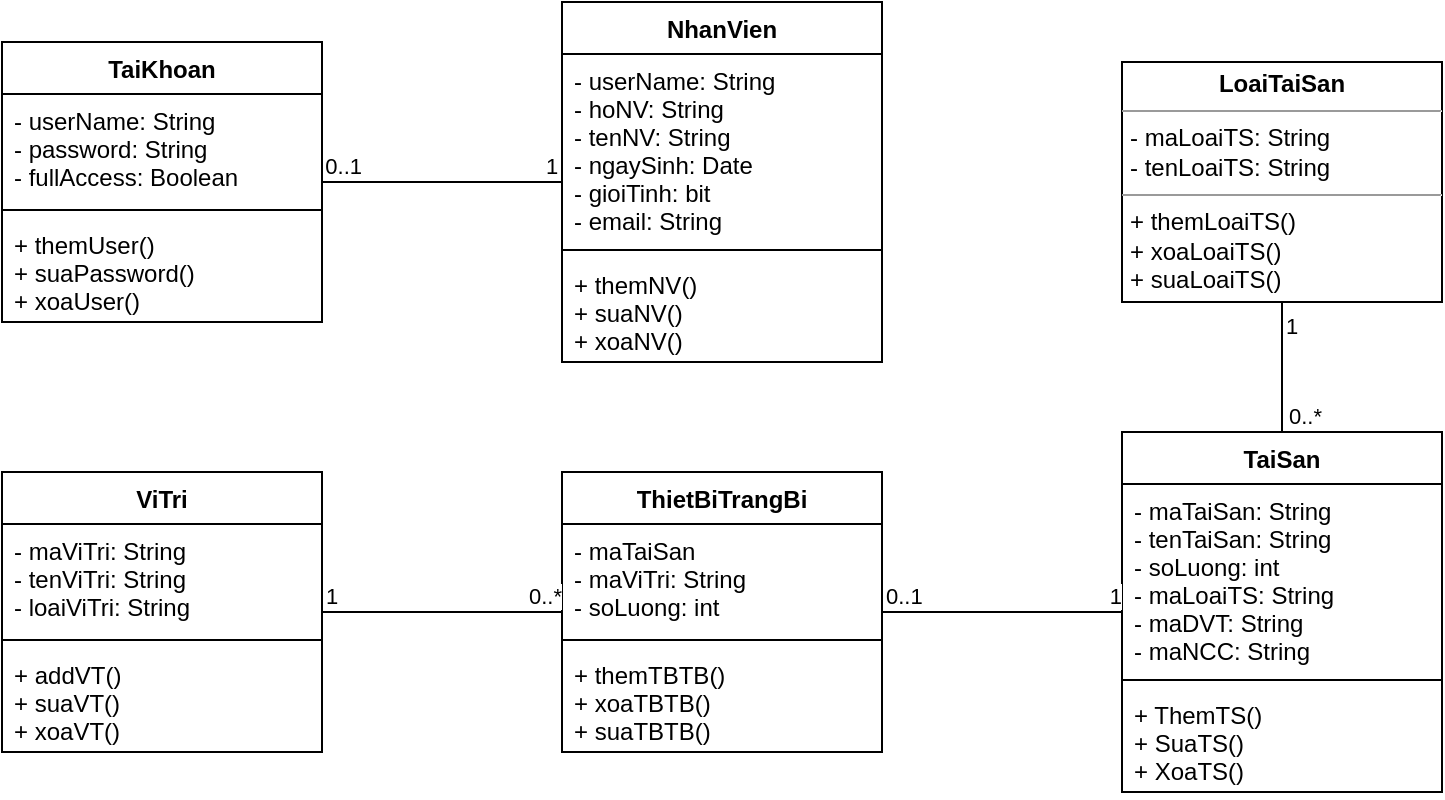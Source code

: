 <mxfile version="14.1.9" type="github">
  <diagram id="RAEitHrTKvxhVRwaa03w" name="Page-1">
    <mxGraphModel dx="677" dy="363" grid="1" gridSize="10" guides="1" tooltips="1" connect="1" arrows="1" fold="1" page="1" pageScale="1" pageWidth="827" pageHeight="1169" math="0" shadow="0">
      <root>
        <mxCell id="0" />
        <mxCell id="1" parent="0" />
        <mxCell id="3gVpLZSkVEJEET_YiUOt-2" value="TaiKhoan" style="swimlane;fontStyle=1;align=center;verticalAlign=top;childLayout=stackLayout;horizontal=1;startSize=26;horizontalStack=0;resizeParent=1;resizeParentMax=0;resizeLast=0;collapsible=1;marginBottom=0;fillColor=none;" vertex="1" parent="1">
          <mxGeometry x="80" y="30" width="160" height="140" as="geometry" />
        </mxCell>
        <mxCell id="3gVpLZSkVEJEET_YiUOt-3" value="- userName: String&#xa;- password: String&#xa;- fullAccess: Boolean" style="text;strokeColor=none;fillColor=none;align=left;verticalAlign=top;spacingLeft=4;spacingRight=4;overflow=hidden;rotatable=0;points=[[0,0.5],[1,0.5]];portConstraint=eastwest;" vertex="1" parent="3gVpLZSkVEJEET_YiUOt-2">
          <mxGeometry y="26" width="160" height="54" as="geometry" />
        </mxCell>
        <mxCell id="3gVpLZSkVEJEET_YiUOt-4" value="" style="line;strokeWidth=1;fillColor=none;align=left;verticalAlign=middle;spacingTop=-1;spacingLeft=3;spacingRight=3;rotatable=0;labelPosition=right;points=[];portConstraint=eastwest;" vertex="1" parent="3gVpLZSkVEJEET_YiUOt-2">
          <mxGeometry y="80" width="160" height="8" as="geometry" />
        </mxCell>
        <mxCell id="3gVpLZSkVEJEET_YiUOt-5" value="+ themUser()&#xa;+ suaPassword()&#xa;+ xoaUser()" style="text;strokeColor=none;fillColor=none;align=left;verticalAlign=top;spacingLeft=4;spacingRight=4;overflow=hidden;rotatable=0;points=[[0,0.5],[1,0.5]];portConstraint=eastwest;" vertex="1" parent="3gVpLZSkVEJEET_YiUOt-2">
          <mxGeometry y="88" width="160" height="52" as="geometry" />
        </mxCell>
        <mxCell id="3gVpLZSkVEJEET_YiUOt-14" value="NhanVien" style="swimlane;fontStyle=1;align=center;verticalAlign=top;childLayout=stackLayout;horizontal=1;startSize=26;horizontalStack=0;resizeParent=1;resizeParentMax=0;resizeLast=0;collapsible=1;marginBottom=0;fillColor=none;" vertex="1" parent="1">
          <mxGeometry x="360" y="10" width="160" height="180" as="geometry" />
        </mxCell>
        <mxCell id="3gVpLZSkVEJEET_YiUOt-15" value="- userName: String&#xa;- hoNV: String&#xa;- tenNV: String&#xa;- ngaySinh: Date&#xa;- gioiTinh: bit&#xa;- email: String" style="text;strokeColor=none;fillColor=none;align=left;verticalAlign=top;spacingLeft=4;spacingRight=4;overflow=hidden;rotatable=0;points=[[0,0.5],[1,0.5]];portConstraint=eastwest;" vertex="1" parent="3gVpLZSkVEJEET_YiUOt-14">
          <mxGeometry y="26" width="160" height="94" as="geometry" />
        </mxCell>
        <mxCell id="3gVpLZSkVEJEET_YiUOt-16" value="" style="line;strokeWidth=1;fillColor=none;align=left;verticalAlign=middle;spacingTop=-1;spacingLeft=3;spacingRight=3;rotatable=0;labelPosition=right;points=[];portConstraint=eastwest;" vertex="1" parent="3gVpLZSkVEJEET_YiUOt-14">
          <mxGeometry y="120" width="160" height="8" as="geometry" />
        </mxCell>
        <mxCell id="3gVpLZSkVEJEET_YiUOt-17" value="+ themNV()&#xa;+ suaNV()&#xa;+ xoaNV()" style="text;strokeColor=none;fillColor=none;align=left;verticalAlign=top;spacingLeft=4;spacingRight=4;overflow=hidden;rotatable=0;points=[[0,0.5],[1,0.5]];portConstraint=eastwest;" vertex="1" parent="3gVpLZSkVEJEET_YiUOt-14">
          <mxGeometry y="128" width="160" height="52" as="geometry" />
        </mxCell>
        <mxCell id="3gVpLZSkVEJEET_YiUOt-27" value="ViTri" style="swimlane;fontStyle=1;align=center;verticalAlign=top;childLayout=stackLayout;horizontal=1;startSize=26;horizontalStack=0;resizeParent=1;resizeParentMax=0;resizeLast=0;collapsible=1;marginBottom=0;fillColor=none;" vertex="1" parent="1">
          <mxGeometry x="80" y="245" width="160" height="140" as="geometry" />
        </mxCell>
        <mxCell id="3gVpLZSkVEJEET_YiUOt-28" value="- maViTri: String&#xa;- tenViTri: String&#xa;- loaiViTri: String" style="text;strokeColor=none;fillColor=none;align=left;verticalAlign=top;spacingLeft=4;spacingRight=4;overflow=hidden;rotatable=0;points=[[0,0.5],[1,0.5]];portConstraint=eastwest;" vertex="1" parent="3gVpLZSkVEJEET_YiUOt-27">
          <mxGeometry y="26" width="160" height="54" as="geometry" />
        </mxCell>
        <mxCell id="3gVpLZSkVEJEET_YiUOt-29" value="" style="line;strokeWidth=1;fillColor=none;align=left;verticalAlign=middle;spacingTop=-1;spacingLeft=3;spacingRight=3;rotatable=0;labelPosition=right;points=[];portConstraint=eastwest;" vertex="1" parent="3gVpLZSkVEJEET_YiUOt-27">
          <mxGeometry y="80" width="160" height="8" as="geometry" />
        </mxCell>
        <mxCell id="3gVpLZSkVEJEET_YiUOt-30" value="+ addVT()&#xa;+ suaVT()&#xa;+ xoaVT()" style="text;strokeColor=none;fillColor=none;align=left;verticalAlign=top;spacingLeft=4;spacingRight=4;overflow=hidden;rotatable=0;points=[[0,0.5],[1,0.5]];portConstraint=eastwest;" vertex="1" parent="3gVpLZSkVEJEET_YiUOt-27">
          <mxGeometry y="88" width="160" height="52" as="geometry" />
        </mxCell>
        <mxCell id="3gVpLZSkVEJEET_YiUOt-32" value="ThietBiTrangBi" style="swimlane;fontStyle=1;align=center;verticalAlign=top;childLayout=stackLayout;horizontal=1;startSize=26;horizontalStack=0;resizeParent=1;resizeParentMax=0;resizeLast=0;collapsible=1;marginBottom=0;fillColor=none;" vertex="1" parent="1">
          <mxGeometry x="360" y="245" width="160" height="140" as="geometry" />
        </mxCell>
        <mxCell id="3gVpLZSkVEJEET_YiUOt-33" value="- maTaiSan&#xa;- maViTri: String&#xa;- soLuong: int" style="text;strokeColor=none;fillColor=none;align=left;verticalAlign=top;spacingLeft=4;spacingRight=4;overflow=hidden;rotatable=0;points=[[0,0.5],[1,0.5]];portConstraint=eastwest;" vertex="1" parent="3gVpLZSkVEJEET_YiUOt-32">
          <mxGeometry y="26" width="160" height="54" as="geometry" />
        </mxCell>
        <mxCell id="3gVpLZSkVEJEET_YiUOt-34" value="" style="line;strokeWidth=1;fillColor=none;align=left;verticalAlign=middle;spacingTop=-1;spacingLeft=3;spacingRight=3;rotatable=0;labelPosition=right;points=[];portConstraint=eastwest;" vertex="1" parent="3gVpLZSkVEJEET_YiUOt-32">
          <mxGeometry y="80" width="160" height="8" as="geometry" />
        </mxCell>
        <mxCell id="3gVpLZSkVEJEET_YiUOt-35" value="+ themTBTB()&#xa;+ xoaTBTB()&#xa;+ suaTBTB()" style="text;strokeColor=none;fillColor=none;align=left;verticalAlign=top;spacingLeft=4;spacingRight=4;overflow=hidden;rotatable=0;points=[[0,0.5],[1,0.5]];portConstraint=eastwest;" vertex="1" parent="3gVpLZSkVEJEET_YiUOt-32">
          <mxGeometry y="88" width="160" height="52" as="geometry" />
        </mxCell>
        <mxCell id="3gVpLZSkVEJEET_YiUOt-36" value="TaiSan" style="swimlane;fontStyle=1;align=center;verticalAlign=top;childLayout=stackLayout;horizontal=1;startSize=26;horizontalStack=0;resizeParent=1;resizeParentMax=0;resizeLast=0;collapsible=1;marginBottom=0;fillColor=none;" vertex="1" parent="1">
          <mxGeometry x="640" y="225" width="160" height="180" as="geometry" />
        </mxCell>
        <mxCell id="3gVpLZSkVEJEET_YiUOt-37" value="- maTaiSan: String&#xa;- tenTaiSan: String&#xa;- soLuong: int&#xa;- maLoaiTS: String&#xa;- maDVT: String&#xa;- maNCC: String&#xa;" style="text;strokeColor=none;fillColor=none;align=left;verticalAlign=top;spacingLeft=4;spacingRight=4;overflow=hidden;rotatable=0;points=[[0,0.5],[1,0.5]];portConstraint=eastwest;" vertex="1" parent="3gVpLZSkVEJEET_YiUOt-36">
          <mxGeometry y="26" width="160" height="94" as="geometry" />
        </mxCell>
        <mxCell id="3gVpLZSkVEJEET_YiUOt-38" value="" style="line;strokeWidth=1;fillColor=none;align=left;verticalAlign=middle;spacingTop=-1;spacingLeft=3;spacingRight=3;rotatable=0;labelPosition=right;points=[];portConstraint=eastwest;" vertex="1" parent="3gVpLZSkVEJEET_YiUOt-36">
          <mxGeometry y="120" width="160" height="8" as="geometry" />
        </mxCell>
        <mxCell id="3gVpLZSkVEJEET_YiUOt-39" value="+ ThemTS()&#xa;+ SuaTS()&#xa;+ XoaTS()" style="text;strokeColor=none;fillColor=none;align=left;verticalAlign=top;spacingLeft=4;spacingRight=4;overflow=hidden;rotatable=0;points=[[0,0.5],[1,0.5]];portConstraint=eastwest;" vertex="1" parent="3gVpLZSkVEJEET_YiUOt-36">
          <mxGeometry y="128" width="160" height="52" as="geometry" />
        </mxCell>
        <mxCell id="3gVpLZSkVEJEET_YiUOt-43" value="" style="endArrow=none;html=1;edgeStyle=orthogonalEdgeStyle;" edge="1" parent="1" source="3gVpLZSkVEJEET_YiUOt-32" target="3gVpLZSkVEJEET_YiUOt-36">
          <mxGeometry relative="1" as="geometry">
            <mxPoint x="250" y="325.0" as="sourcePoint" />
            <mxPoint x="370" y="325.0" as="targetPoint" />
          </mxGeometry>
        </mxCell>
        <mxCell id="3gVpLZSkVEJEET_YiUOt-44" value="0..1" style="edgeLabel;resizable=0;html=1;align=left;verticalAlign=bottom;" connectable="0" vertex="1" parent="3gVpLZSkVEJEET_YiUOt-43">
          <mxGeometry x="-1" relative="1" as="geometry" />
        </mxCell>
        <mxCell id="3gVpLZSkVEJEET_YiUOt-45" value="1" style="edgeLabel;resizable=0;html=1;align=right;verticalAlign=bottom;" connectable="0" vertex="1" parent="3gVpLZSkVEJEET_YiUOt-43">
          <mxGeometry x="1" relative="1" as="geometry" />
        </mxCell>
        <mxCell id="3gVpLZSkVEJEET_YiUOt-53" value="" style="endArrow=none;html=1;edgeStyle=orthogonalEdgeStyle;" edge="1" parent="1" source="3gVpLZSkVEJEET_YiUOt-27" target="3gVpLZSkVEJEET_YiUOt-32">
          <mxGeometry relative="1" as="geometry">
            <mxPoint x="530" y="325" as="sourcePoint" />
            <mxPoint x="650" y="325" as="targetPoint" />
          </mxGeometry>
        </mxCell>
        <mxCell id="3gVpLZSkVEJEET_YiUOt-54" value="1" style="edgeLabel;resizable=0;html=1;align=left;verticalAlign=bottom;" connectable="0" vertex="1" parent="3gVpLZSkVEJEET_YiUOt-53">
          <mxGeometry x="-1" relative="1" as="geometry" />
        </mxCell>
        <mxCell id="3gVpLZSkVEJEET_YiUOt-55" value="0..*" style="edgeLabel;resizable=0;html=1;align=right;verticalAlign=bottom;" connectable="0" vertex="1" parent="3gVpLZSkVEJEET_YiUOt-53">
          <mxGeometry x="1" relative="1" as="geometry" />
        </mxCell>
        <mxCell id="3gVpLZSkVEJEET_YiUOt-56" value="" style="endArrow=none;html=1;edgeStyle=orthogonalEdgeStyle;" edge="1" parent="1" source="3gVpLZSkVEJEET_YiUOt-14" target="3gVpLZSkVEJEET_YiUOt-2">
          <mxGeometry relative="1" as="geometry">
            <mxPoint x="250" y="325" as="sourcePoint" />
            <mxPoint x="370" y="325" as="targetPoint" />
          </mxGeometry>
        </mxCell>
        <mxCell id="3gVpLZSkVEJEET_YiUOt-57" value="1" style="edgeLabel;resizable=0;html=1;align=left;verticalAlign=bottom;" connectable="0" vertex="1" parent="3gVpLZSkVEJEET_YiUOt-56">
          <mxGeometry x="-1" relative="1" as="geometry">
            <mxPoint x="-10" as="offset" />
          </mxGeometry>
        </mxCell>
        <mxCell id="3gVpLZSkVEJEET_YiUOt-58" value="0..1" style="edgeLabel;resizable=0;html=1;align=right;verticalAlign=bottom;" connectable="0" vertex="1" parent="3gVpLZSkVEJEET_YiUOt-56">
          <mxGeometry x="1" relative="1" as="geometry">
            <mxPoint x="20" as="offset" />
          </mxGeometry>
        </mxCell>
        <mxCell id="3gVpLZSkVEJEET_YiUOt-59" value="&lt;p style=&quot;margin: 0px ; margin-top: 4px ; text-align: center&quot;&gt;&lt;b&gt;LoaiTaiSan&lt;/b&gt;&lt;/p&gt;&lt;hr size=&quot;1&quot;&gt;&lt;p style=&quot;margin: 0px ; margin-left: 4px&quot;&gt;- maLoaiTS: String&lt;/p&gt;&lt;p style=&quot;margin: 0px ; margin-left: 4px&quot;&gt;- tenLoaiTS: String&lt;/p&gt;&lt;hr size=&quot;1&quot;&gt;&lt;p style=&quot;margin: 0px ; margin-left: 4px&quot;&gt;+ themLoaiTS()&lt;/p&gt;&lt;p style=&quot;margin: 0px ; margin-left: 4px&quot;&gt;+ xoaLoaiTS()&lt;/p&gt;&lt;p style=&quot;margin: 0px ; margin-left: 4px&quot;&gt;+ suaLoaiTS()&lt;/p&gt;" style="verticalAlign=top;align=left;overflow=fill;fontSize=12;fontFamily=Helvetica;html=1;fillColor=none;" vertex="1" parent="1">
          <mxGeometry x="640" y="40" width="160" height="120" as="geometry" />
        </mxCell>
        <mxCell id="3gVpLZSkVEJEET_YiUOt-61" value="" style="endArrow=none;html=1;edgeStyle=orthogonalEdgeStyle;" edge="1" parent="1" source="3gVpLZSkVEJEET_YiUOt-59" target="3gVpLZSkVEJEET_YiUOt-36">
          <mxGeometry relative="1" as="geometry">
            <mxPoint x="530" y="325" as="sourcePoint" />
            <mxPoint x="650" y="325" as="targetPoint" />
          </mxGeometry>
        </mxCell>
        <mxCell id="3gVpLZSkVEJEET_YiUOt-62" value="1" style="edgeLabel;resizable=0;html=1;align=left;verticalAlign=bottom;" connectable="0" vertex="1" parent="3gVpLZSkVEJEET_YiUOt-61">
          <mxGeometry x="-1" relative="1" as="geometry">
            <mxPoint y="20" as="offset" />
          </mxGeometry>
        </mxCell>
        <mxCell id="3gVpLZSkVEJEET_YiUOt-63" value="0..*" style="edgeLabel;resizable=0;html=1;align=right;verticalAlign=bottom;" connectable="0" vertex="1" parent="3gVpLZSkVEJEET_YiUOt-61">
          <mxGeometry x="1" relative="1" as="geometry">
            <mxPoint x="20" as="offset" />
          </mxGeometry>
        </mxCell>
      </root>
    </mxGraphModel>
  </diagram>
</mxfile>
